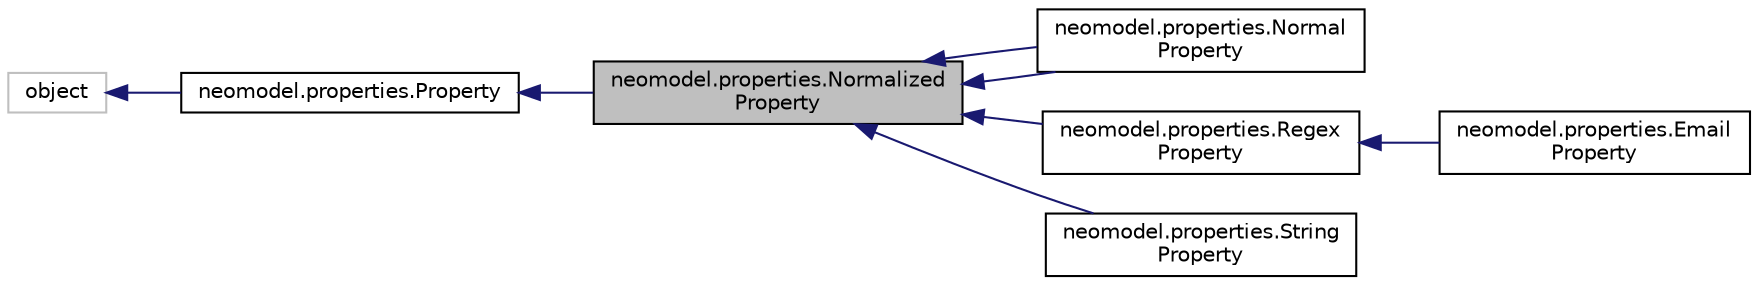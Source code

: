 digraph "neomodel.properties.NormalizedProperty"
{
 // LATEX_PDF_SIZE
  edge [fontname="Helvetica",fontsize="10",labelfontname="Helvetica",labelfontsize="10"];
  node [fontname="Helvetica",fontsize="10",shape=record];
  rankdir="LR";
  Node1 [label="neomodel.properties.Normalized\lProperty",height=0.2,width=0.4,color="black", fillcolor="grey75", style="filled", fontcolor="black",tooltip=" "];
  Node2 -> Node1 [dir="back",color="midnightblue",fontsize="10",style="solid"];
  Node2 [label="neomodel.properties.Property",height=0.2,width=0.4,color="black", fillcolor="white", style="filled",URL="$classneomodel_1_1properties_1_1_property.html",tooltip=" "];
  Node3 -> Node2 [dir="back",color="midnightblue",fontsize="10",style="solid"];
  Node3 [label="object",height=0.2,width=0.4,color="grey75", fillcolor="white", style="filled",tooltip=" "];
  Node1 -> Node4 [dir="back",color="midnightblue",fontsize="10",style="solid"];
  Node4 [label="neomodel.properties.Normal\lProperty",height=0.2,width=0.4,color="black", fillcolor="white", style="filled",URL="$classneomodel_1_1properties_1_1_normal_property.html",tooltip=" "];
  Node1 -> Node4 [dir="back",color="midnightblue",fontsize="10",style="solid"];
  Node1 -> Node5 [dir="back",color="midnightblue",fontsize="10",style="solid"];
  Node5 [label="neomodel.properties.Regex\lProperty",height=0.2,width=0.4,color="black", fillcolor="white", style="filled",URL="$classneomodel_1_1properties_1_1_regex_property.html",tooltip=" "];
  Node5 -> Node6 [dir="back",color="midnightblue",fontsize="10",style="solid"];
  Node6 [label="neomodel.properties.Email\lProperty",height=0.2,width=0.4,color="black", fillcolor="white", style="filled",URL="$classneomodel_1_1properties_1_1_email_property.html",tooltip=" "];
  Node1 -> Node7 [dir="back",color="midnightblue",fontsize="10",style="solid"];
  Node7 [label="neomodel.properties.String\lProperty",height=0.2,width=0.4,color="black", fillcolor="white", style="filled",URL="$classneomodel_1_1properties_1_1_string_property.html",tooltip=" "];
}
